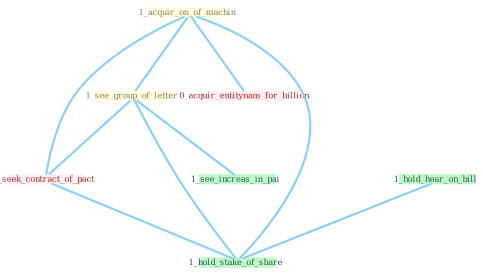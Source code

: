 Graph G{ 
    node
    [shape=polygon,style=filled,width=.5,height=.06,color="#BDFCC9",fixedsize=true,fontsize=4,
    fontcolor="#2f4f4f"];
    {node
    [color="#ffffe0", fontcolor="#8b7d6b"] "1_acquir_on_of_machin " "1_see_group_of_letter "}
{node [color="#fff0f5", fontcolor="#b22222"] "0_seek_contract_of_pact " "0_acquir_entitynam_for_billion "}
edge [color="#B0E2FF"];

	"1_acquir_on_of_machin " -- "1_see_group_of_letter " [w="1", color="#87cefa" ];
	"1_acquir_on_of_machin " -- "0_seek_contract_of_pact " [w="1", color="#87cefa" ];
	"1_acquir_on_of_machin " -- "0_acquir_entitynam_for_billion " [w="1", color="#87cefa" ];
	"1_acquir_on_of_machin " -- "1_hold_stake_of_share " [w="1", color="#87cefa" ];
	"1_see_group_of_letter " -- "0_seek_contract_of_pact " [w="1", color="#87cefa" ];
	"1_see_group_of_letter " -- "1_see_increas_in_pai " [w="1", color="#87cefa" ];
	"1_see_group_of_letter " -- "1_hold_stake_of_share " [w="1", color="#87cefa" ];
	"0_seek_contract_of_pact " -- "1_hold_stake_of_share " [w="1", color="#87cefa" ];
	"1_hold_hear_on_bill " -- "1_hold_stake_of_share " [w="1", color="#87cefa" ];
}